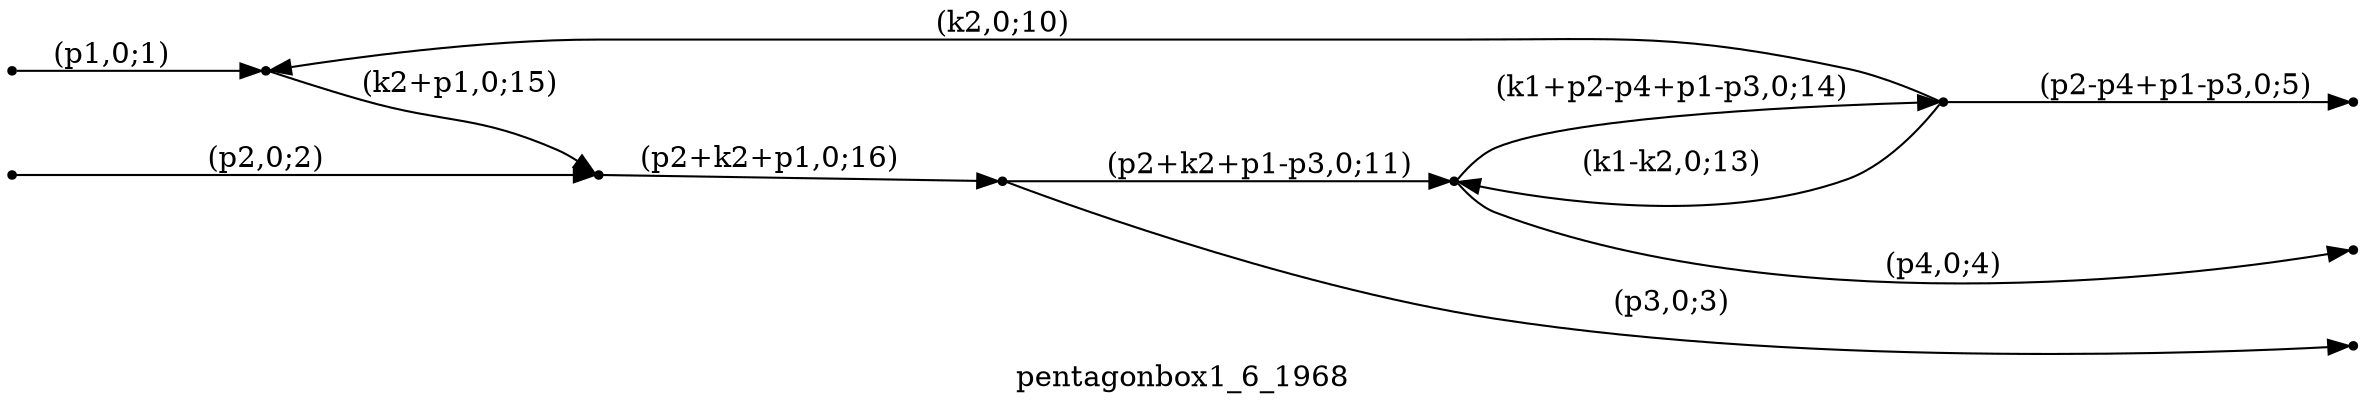 digraph pentagonbox1_6_1968 {
  label="pentagonbox1_6_1968";
  rankdir="LR";
  subgraph edges {
    -1 -> 4 [label="(p1,0;1)"];
    -2 -> 5 [label="(p2,0;2)"];
    2 -> -3 [label="(p3,0;3)"];
    3 -> -4 [label="(p4,0;4)"];
    1 -> -5 [label="(p2-p4+p1-p3,0;5)"];
    1 -> 4 [label="(k2,0;10)"];
    2 -> 3 [label="(p2+k2+p1-p3,0;11)"];
    1 -> 3 [label="(k1-k2,0;13)"];
    3 -> 1 [label="(k1+p2-p4+p1-p3,0;14)"];
    4 -> 5 [label="(k2+p1,0;15)"];
    5 -> 2 [label="(p2+k2+p1,0;16)"];
  }
  subgraph incoming { rank="source"; -1; -2; }
  subgraph outgoing { rank="sink"; -3; -4; -5; }
-5 [shape=point];
-4 [shape=point];
-3 [shape=point];
-2 [shape=point];
-1 [shape=point];
1 [shape=point];
2 [shape=point];
3 [shape=point];
4 [shape=point];
5 [shape=point];
}

